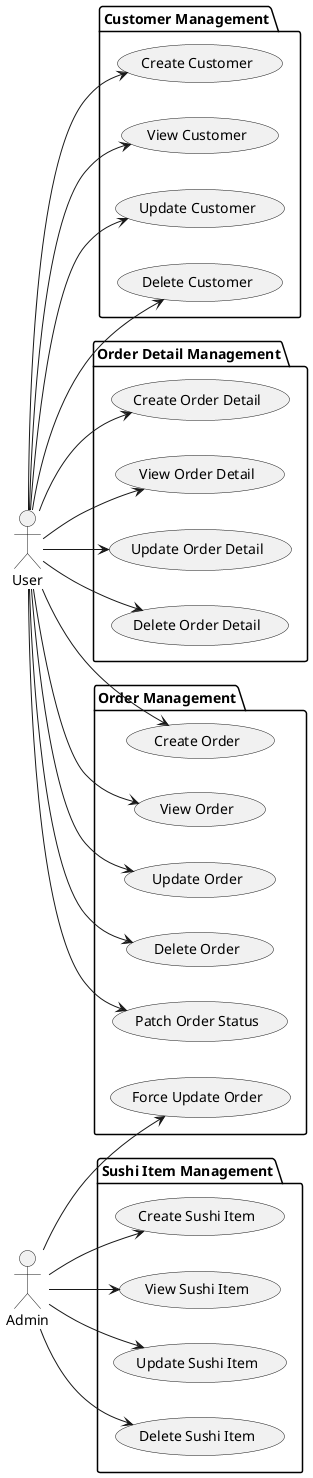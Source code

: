 @startuml
actor User
actor Admin

left to right direction

package "Customer Management" {
  User --> (Create Customer)
  User --> (View Customer)
  User --> (Update Customer)
  User --> (Delete Customer)
}

package "Order Management" {
  User --> (Create Order)
  User --> (View Order)
  User --> (Update Order)
  User --> (Delete Order)
  User --> (Patch Order Status)
  Admin --> (Force Update Order)
}

package "Order Detail Management" {
  User --> (Create Order Detail)
  User --> (View Order Detail)
  User --> (Update Order Detail)
  User --> (Delete Order Detail)
}

package "Sushi Item Management" {
  Admin --> (Create Sushi Item)
  Admin --> (View Sushi Item)
  Admin --> (Update Sushi Item)
  Admin --> (Delete Sushi Item)
}
@enduml
